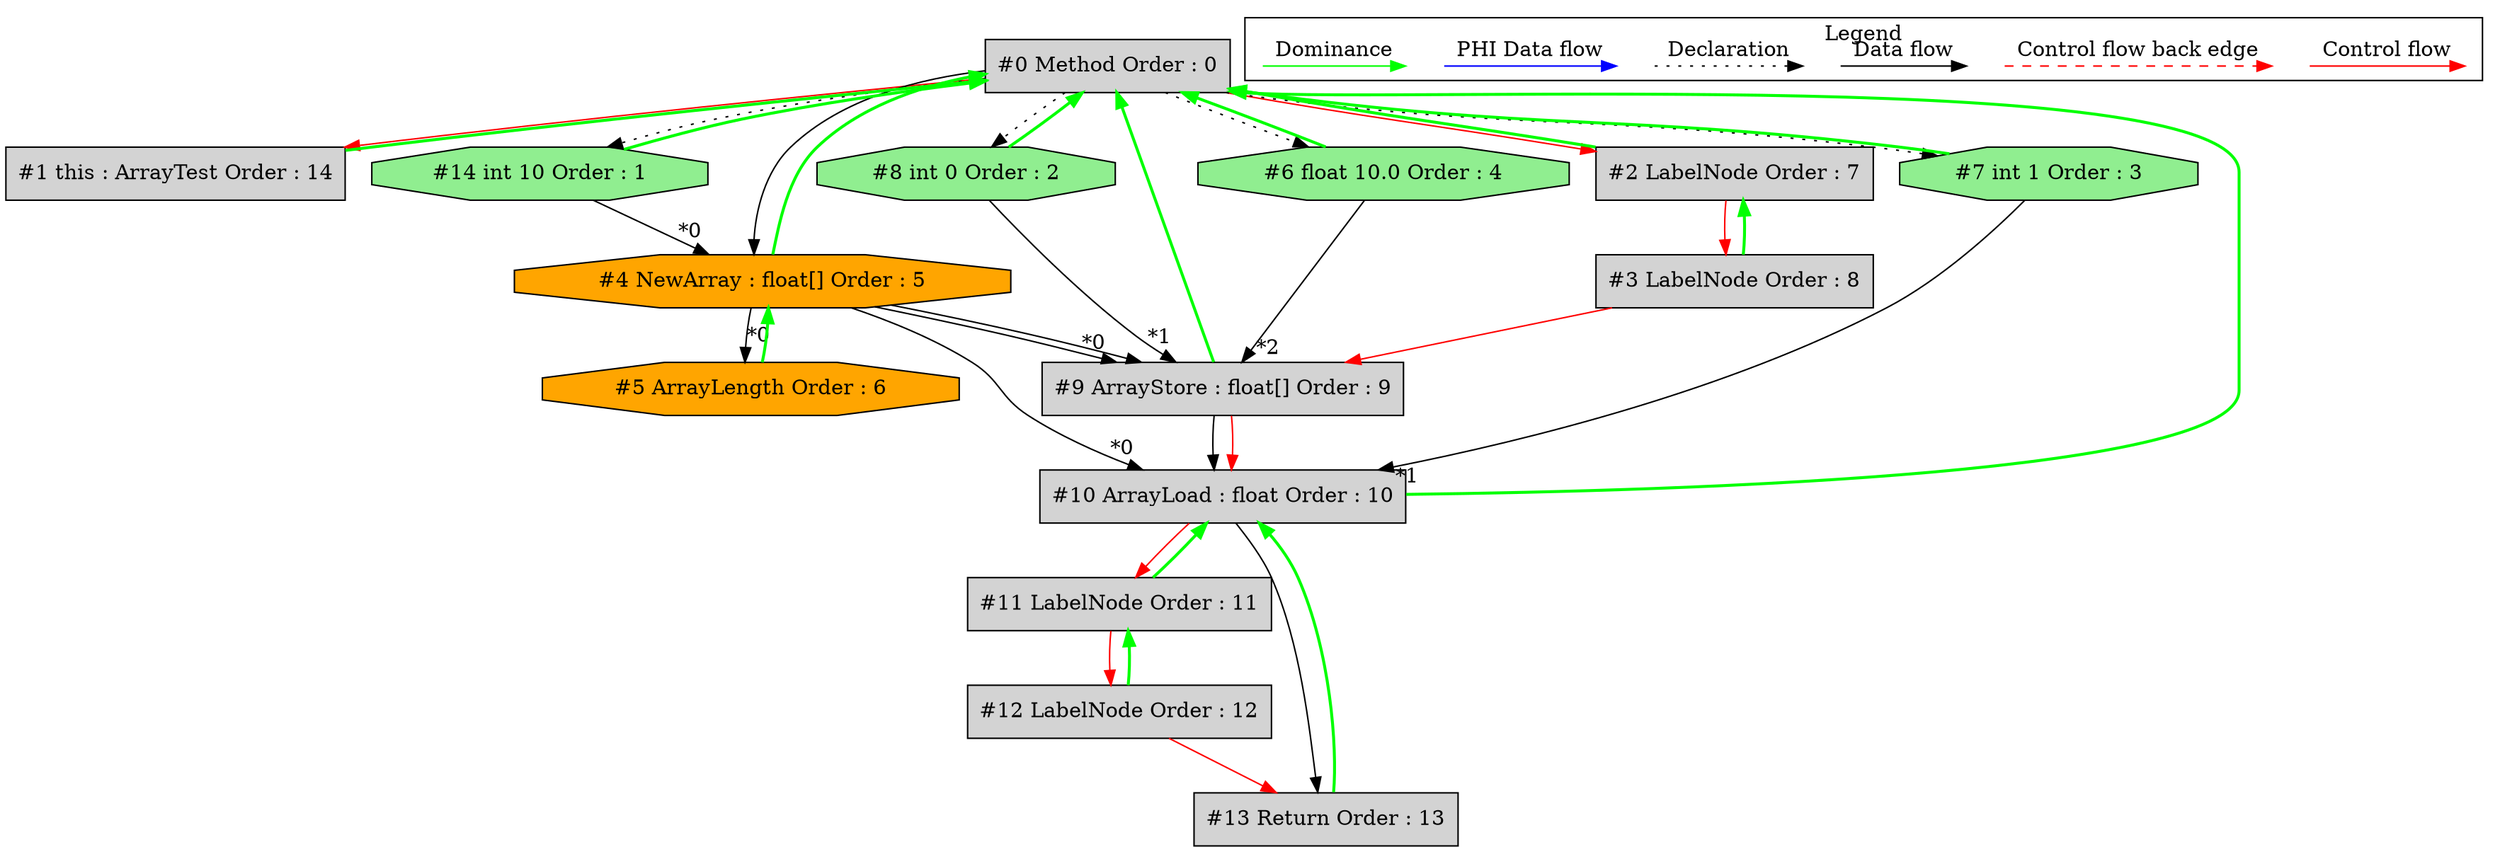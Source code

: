 digraph debugoutput {
 node0[label="#0 Method Order : 0",shape=box, fillcolor=lightgrey, style=filled];
 node1[label="#1 this : ArrayTest Order : 14",shape=box, fillcolor=lightgrey, style=filled];
 node1 -> node0[dir="forward" color="green" penwidth="2"];
 node0 -> node1[labeldistance=2, color=red, fontcolor=red];
 node2[label="#2 LabelNode Order : 7",shape=box, fillcolor=lightgrey, style=filled];
 node2 -> node0[dir="forward" color="green" penwidth="2"];
 node0 -> node2[labeldistance=2, color=red, fontcolor=red];
 node3[label="#3 LabelNode Order : 8",shape=box, fillcolor=lightgrey, style=filled];
 node3 -> node2[dir="forward" color="green" penwidth="2"];
 node2 -> node3[labeldistance=2, color=red, fontcolor=red];
 node4[label="#4 NewArray : float[] Order : 5",shape=octagon, fillcolor=orange, style=filled];
 node4 -> node0[dir="forward" color="green" penwidth="2"];
 node14 -> node4[headlabel="*0", labeldistance=2];
 node0 -> node4;
 node5[label="#5 ArrayLength Order : 6",shape=octagon, fillcolor=orange, style=filled];
 node5 -> node4[dir="forward" color="green" penwidth="2"];
 node4 -> node5[headlabel="*0", labeldistance=2];
 node6[label="#6 float 10.0 Order : 4",shape=octagon, fillcolor=lightgreen, style=filled];
 node6 -> node0[dir="forward" color="green" penwidth="2"];
 node0 -> node6[style=dotted];
 node7[label="#7 int 1 Order : 3",shape=octagon, fillcolor=lightgreen, style=filled];
 node7 -> node0[dir="forward" color="green" penwidth="2"];
 node0 -> node7[style=dotted];
 node8[label="#8 int 0 Order : 2",shape=octagon, fillcolor=lightgreen, style=filled];
 node8 -> node0[dir="forward" color="green" penwidth="2"];
 node0 -> node8[style=dotted];
 node9[label="#9 ArrayStore : float[] Order : 9",shape=box, fillcolor=lightgrey, style=filled];
 node9 -> node0[dir="forward" color="green" penwidth="2"];
 node4 -> node9[headlabel="*0", labeldistance=2];
 node8 -> node9[headlabel="*1", labeldistance=2];
 node6 -> node9[headlabel="*2", labeldistance=2];
 node4 -> node9;
 node3 -> node9[labeldistance=2, color=red, fontcolor=red];
 node10[label="#10 ArrayLoad : float Order : 10",shape=box, fillcolor=lightgrey, style=filled];
 node10 -> node0[dir="forward" color="green" penwidth="2"];
 node4 -> node10[headlabel="*0", labeldistance=2];
 node7 -> node10[headlabel="*1", labeldistance=2];
 node9 -> node10;
 node9 -> node10[labeldistance=2, color=red, fontcolor=red];
 node11[label="#11 LabelNode Order : 11",shape=box, fillcolor=lightgrey, style=filled];
 node11 -> node10[dir="forward" color="green" penwidth="2"];
 node10 -> node11[labeldistance=2, color=red, fontcolor=red];
 node12[label="#12 LabelNode Order : 12",shape=box, fillcolor=lightgrey, style=filled];
 node12 -> node11[dir="forward" color="green" penwidth="2"];
 node11 -> node12[labeldistance=2, color=red, fontcolor=red];
 node13[label="#13 Return Order : 13",shape=box, fillcolor=lightgrey, style=filled];
 node13 -> node10[dir="forward" color="green" penwidth="2"];
 node12 -> node13[labeldistance=2, color=red, fontcolor=red];
 node10 -> node13;
 node14[label="#14 int 10 Order : 1",shape=octagon, fillcolor=lightgreen, style=filled];
 node14 -> node0[dir="forward" color="green" penwidth="2"];
 node0 -> node14[style=dotted];
 subgraph cluster_000 {
  label = "Legend";
  node [shape=point]
  {
   rank=same;
   c0 [style = invis];
   c1 [style = invis];
   c2 [style = invis];
   c3 [style = invis];
   d0 [style = invis];
   d1 [style = invis];
   d2 [style = invis];
   d3 [style = invis];
   d4 [style = invis];
   d5 [style = invis];
   d6 [style = invis];
   d7 [style = invis];
  }
  c0 -> c1 [label="Control flow", style=solid, color=red]
  c2 -> c3 [label="Control flow back edge", style=dashed, color=red]
  d0 -> d1 [label="Data flow"]
  d2 -> d3 [label="Declaration", style=dotted]
  d4 -> d5 [label="PHI Data flow", color=blue]
  d6 -> d7 [label="Dominance", color=green]
 }

}
